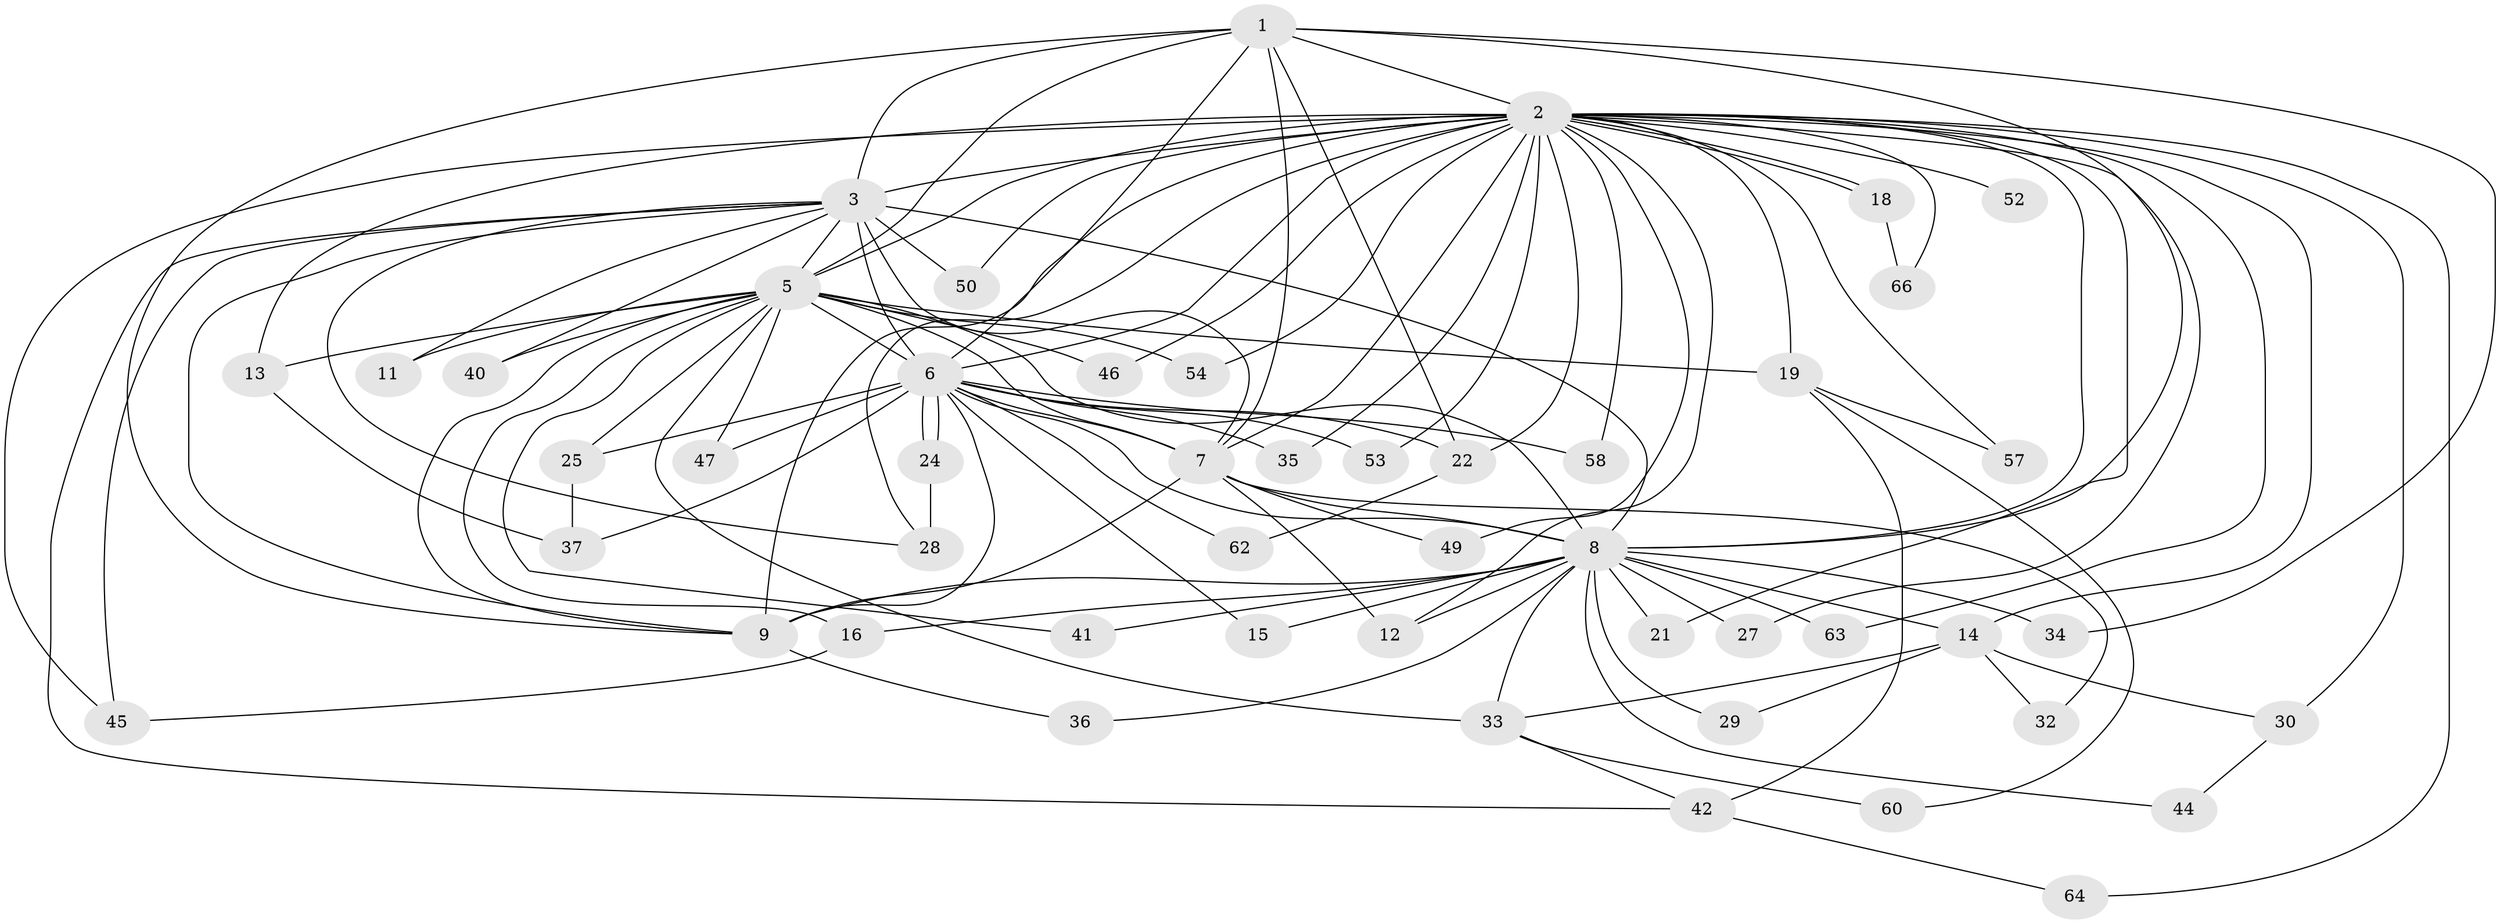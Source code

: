 // Generated by graph-tools (version 1.1) at 2025/51/02/27/25 19:51:50]
// undirected, 49 vertices, 116 edges
graph export_dot {
graph [start="1"]
  node [color=gray90,style=filled];
  1;
  2 [super="+4"];
  3 [super="+10"];
  5 [super="+20"];
  6 [super="+31"];
  7 [super="+26"];
  8 [super="+51"];
  9 [super="+56"];
  11;
  12 [super="+23"];
  13;
  14 [super="+17"];
  15;
  16;
  18;
  19 [super="+43"];
  21;
  22 [super="+48"];
  24;
  25;
  27;
  28 [super="+39"];
  29;
  30;
  32;
  33 [super="+38"];
  34;
  35;
  36;
  37 [super="+55"];
  40;
  41;
  42 [super="+61"];
  44;
  45 [super="+59"];
  46;
  47;
  49;
  50;
  52;
  53 [super="+65"];
  54;
  57;
  58;
  60;
  62;
  63;
  64;
  66;
  1 -- 2 [weight=2];
  1 -- 3 [weight=2];
  1 -- 5;
  1 -- 6;
  1 -- 7;
  1 -- 8;
  1 -- 9;
  1 -- 34;
  1 -- 22;
  2 -- 3 [weight=4];
  2 -- 5 [weight=2];
  2 -- 6 [weight=2];
  2 -- 7 [weight=2];
  2 -- 8 [weight=2];
  2 -- 9 [weight=2];
  2 -- 18;
  2 -- 18;
  2 -- 19;
  2 -- 21;
  2 -- 27;
  2 -- 45;
  2 -- 49;
  2 -- 50;
  2 -- 52 [weight=2];
  2 -- 53 [weight=2];
  2 -- 57;
  2 -- 58;
  2 -- 63;
  2 -- 64;
  2 -- 66;
  2 -- 13;
  2 -- 14 [weight=2];
  2 -- 22;
  2 -- 30;
  2 -- 35;
  2 -- 46;
  2 -- 54;
  2 -- 28;
  2 -- 12;
  3 -- 5 [weight=2];
  3 -- 6 [weight=2];
  3 -- 7 [weight=2];
  3 -- 8 [weight=2];
  3 -- 9 [weight=2];
  3 -- 11;
  3 -- 28;
  3 -- 42;
  3 -- 50;
  3 -- 40;
  3 -- 45;
  5 -- 6;
  5 -- 7;
  5 -- 8 [weight=2];
  5 -- 9;
  5 -- 11;
  5 -- 13;
  5 -- 16;
  5 -- 19 [weight=2];
  5 -- 25;
  5 -- 40;
  5 -- 41;
  5 -- 46;
  5 -- 47;
  5 -- 54;
  5 -- 33;
  6 -- 7 [weight=2];
  6 -- 8;
  6 -- 9;
  6 -- 15;
  6 -- 22;
  6 -- 24;
  6 -- 24;
  6 -- 25;
  6 -- 35;
  6 -- 47;
  6 -- 53;
  6 -- 58;
  6 -- 62;
  6 -- 37;
  7 -- 8;
  7 -- 9 [weight=2];
  7 -- 12;
  7 -- 49;
  7 -- 32;
  8 -- 9;
  8 -- 12;
  8 -- 14;
  8 -- 15;
  8 -- 16 [weight=2];
  8 -- 21;
  8 -- 27;
  8 -- 29;
  8 -- 33;
  8 -- 34;
  8 -- 36;
  8 -- 41;
  8 -- 44;
  8 -- 63;
  9 -- 36;
  13 -- 37;
  14 -- 29;
  14 -- 32;
  14 -- 33;
  14 -- 30;
  16 -- 45;
  18 -- 66;
  19 -- 57;
  19 -- 42;
  19 -- 60;
  22 -- 62;
  24 -- 28;
  25 -- 37;
  30 -- 44;
  33 -- 60;
  33 -- 42;
  42 -- 64;
}
